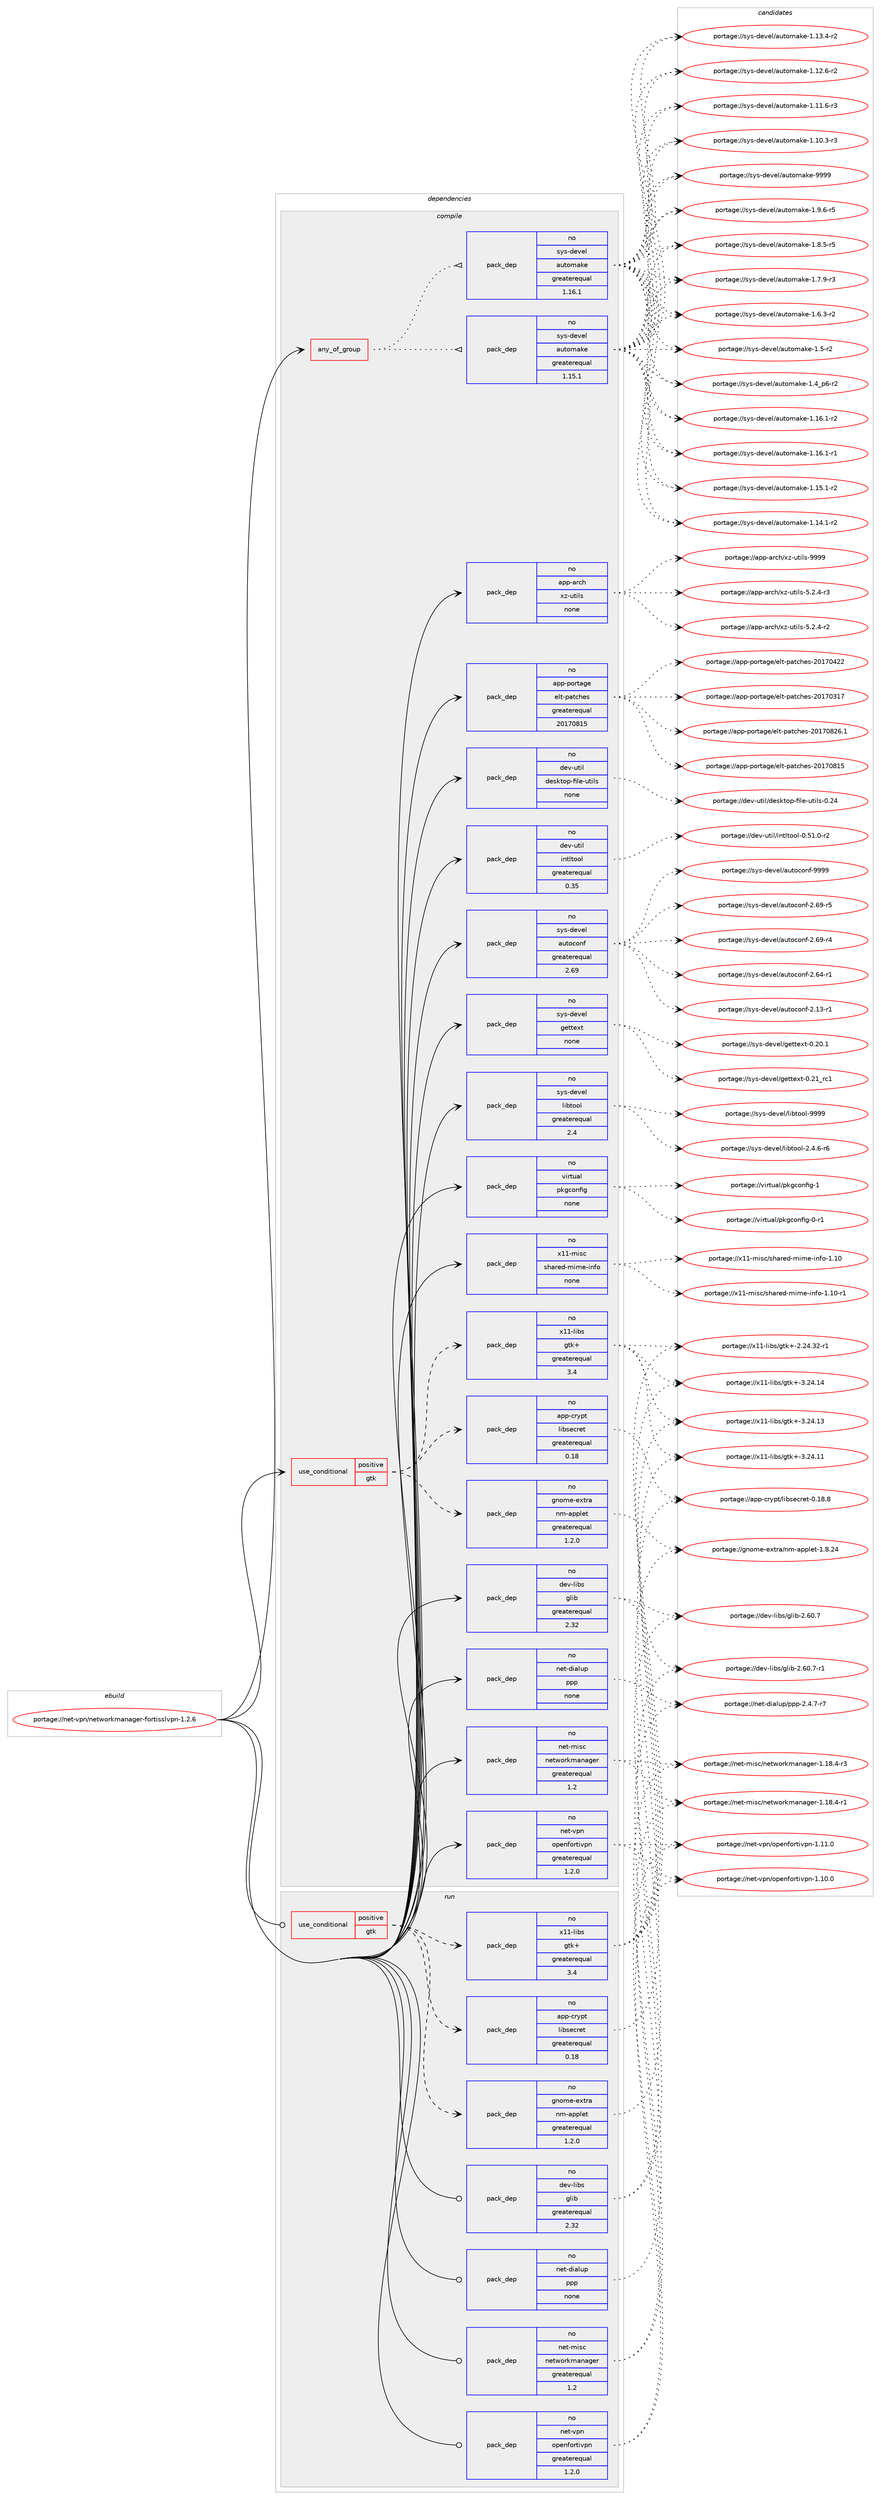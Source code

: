 digraph prolog {

# *************
# Graph options
# *************

newrank=true;
concentrate=true;
compound=true;
graph [rankdir=LR,fontname=Helvetica,fontsize=10,ranksep=1.5];#, ranksep=2.5, nodesep=0.2];
edge  [arrowhead=vee];
node  [fontname=Helvetica,fontsize=10];

# **********
# The ebuild
# **********

subgraph cluster_leftcol {
color=gray;
rank=same;
label=<<i>ebuild</i>>;
id [label="portage://net-vpn/networkmanager-fortisslvpn-1.2.6", color=red, width=4, href="../net-vpn/networkmanager-fortisslvpn-1.2.6.svg"];
}

# ****************
# The dependencies
# ****************

subgraph cluster_midcol {
color=gray;
label=<<i>dependencies</i>>;
subgraph cluster_compile {
fillcolor="#eeeeee";
style=filled;
label=<<i>compile</i>>;
subgraph any1748 {
dependency110062 [label=<<TABLE BORDER="0" CELLBORDER="1" CELLSPACING="0" CELLPADDING="4"><TR><TD CELLPADDING="10">any_of_group</TD></TR></TABLE>>, shape=none, color=red];subgraph pack86343 {
dependency110063 [label=<<TABLE BORDER="0" CELLBORDER="1" CELLSPACING="0" CELLPADDING="4" WIDTH="220"><TR><TD ROWSPAN="6" CELLPADDING="30">pack_dep</TD></TR><TR><TD WIDTH="110">no</TD></TR><TR><TD>sys-devel</TD></TR><TR><TD>automake</TD></TR><TR><TD>greaterequal</TD></TR><TR><TD>1.16.1</TD></TR></TABLE>>, shape=none, color=blue];
}
dependency110062:e -> dependency110063:w [weight=20,style="dotted",arrowhead="oinv"];
subgraph pack86344 {
dependency110064 [label=<<TABLE BORDER="0" CELLBORDER="1" CELLSPACING="0" CELLPADDING="4" WIDTH="220"><TR><TD ROWSPAN="6" CELLPADDING="30">pack_dep</TD></TR><TR><TD WIDTH="110">no</TD></TR><TR><TD>sys-devel</TD></TR><TR><TD>automake</TD></TR><TR><TD>greaterequal</TD></TR><TR><TD>1.15.1</TD></TR></TABLE>>, shape=none, color=blue];
}
dependency110062:e -> dependency110064:w [weight=20,style="dotted",arrowhead="oinv"];
}
id:e -> dependency110062:w [weight=20,style="solid",arrowhead="vee"];
subgraph cond21876 {
dependency110065 [label=<<TABLE BORDER="0" CELLBORDER="1" CELLSPACING="0" CELLPADDING="4"><TR><TD ROWSPAN="3" CELLPADDING="10">use_conditional</TD></TR><TR><TD>positive</TD></TR><TR><TD>gtk</TD></TR></TABLE>>, shape=none, color=red];
subgraph pack86345 {
dependency110066 [label=<<TABLE BORDER="0" CELLBORDER="1" CELLSPACING="0" CELLPADDING="4" WIDTH="220"><TR><TD ROWSPAN="6" CELLPADDING="30">pack_dep</TD></TR><TR><TD WIDTH="110">no</TD></TR><TR><TD>app-crypt</TD></TR><TR><TD>libsecret</TD></TR><TR><TD>greaterequal</TD></TR><TR><TD>0.18</TD></TR></TABLE>>, shape=none, color=blue];
}
dependency110065:e -> dependency110066:w [weight=20,style="dashed",arrowhead="vee"];
subgraph pack86346 {
dependency110067 [label=<<TABLE BORDER="0" CELLBORDER="1" CELLSPACING="0" CELLPADDING="4" WIDTH="220"><TR><TD ROWSPAN="6" CELLPADDING="30">pack_dep</TD></TR><TR><TD WIDTH="110">no</TD></TR><TR><TD>gnome-extra</TD></TR><TR><TD>nm-applet</TD></TR><TR><TD>greaterequal</TD></TR><TR><TD>1.2.0</TD></TR></TABLE>>, shape=none, color=blue];
}
dependency110065:e -> dependency110067:w [weight=20,style="dashed",arrowhead="vee"];
subgraph pack86347 {
dependency110068 [label=<<TABLE BORDER="0" CELLBORDER="1" CELLSPACING="0" CELLPADDING="4" WIDTH="220"><TR><TD ROWSPAN="6" CELLPADDING="30">pack_dep</TD></TR><TR><TD WIDTH="110">no</TD></TR><TR><TD>x11-libs</TD></TR><TR><TD>gtk+</TD></TR><TR><TD>greaterequal</TD></TR><TR><TD>3.4</TD></TR></TABLE>>, shape=none, color=blue];
}
dependency110065:e -> dependency110068:w [weight=20,style="dashed",arrowhead="vee"];
}
id:e -> dependency110065:w [weight=20,style="solid",arrowhead="vee"];
subgraph pack86348 {
dependency110069 [label=<<TABLE BORDER="0" CELLBORDER="1" CELLSPACING="0" CELLPADDING="4" WIDTH="220"><TR><TD ROWSPAN="6" CELLPADDING="30">pack_dep</TD></TR><TR><TD WIDTH="110">no</TD></TR><TR><TD>app-arch</TD></TR><TR><TD>xz-utils</TD></TR><TR><TD>none</TD></TR><TR><TD></TD></TR></TABLE>>, shape=none, color=blue];
}
id:e -> dependency110069:w [weight=20,style="solid",arrowhead="vee"];
subgraph pack86349 {
dependency110070 [label=<<TABLE BORDER="0" CELLBORDER="1" CELLSPACING="0" CELLPADDING="4" WIDTH="220"><TR><TD ROWSPAN="6" CELLPADDING="30">pack_dep</TD></TR><TR><TD WIDTH="110">no</TD></TR><TR><TD>app-portage</TD></TR><TR><TD>elt-patches</TD></TR><TR><TD>greaterequal</TD></TR><TR><TD>20170815</TD></TR></TABLE>>, shape=none, color=blue];
}
id:e -> dependency110070:w [weight=20,style="solid",arrowhead="vee"];
subgraph pack86350 {
dependency110071 [label=<<TABLE BORDER="0" CELLBORDER="1" CELLSPACING="0" CELLPADDING="4" WIDTH="220"><TR><TD ROWSPAN="6" CELLPADDING="30">pack_dep</TD></TR><TR><TD WIDTH="110">no</TD></TR><TR><TD>dev-libs</TD></TR><TR><TD>glib</TD></TR><TR><TD>greaterequal</TD></TR><TR><TD>2.32</TD></TR></TABLE>>, shape=none, color=blue];
}
id:e -> dependency110071:w [weight=20,style="solid",arrowhead="vee"];
subgraph pack86351 {
dependency110072 [label=<<TABLE BORDER="0" CELLBORDER="1" CELLSPACING="0" CELLPADDING="4" WIDTH="220"><TR><TD ROWSPAN="6" CELLPADDING="30">pack_dep</TD></TR><TR><TD WIDTH="110">no</TD></TR><TR><TD>dev-util</TD></TR><TR><TD>desktop-file-utils</TD></TR><TR><TD>none</TD></TR><TR><TD></TD></TR></TABLE>>, shape=none, color=blue];
}
id:e -> dependency110072:w [weight=20,style="solid",arrowhead="vee"];
subgraph pack86352 {
dependency110073 [label=<<TABLE BORDER="0" CELLBORDER="1" CELLSPACING="0" CELLPADDING="4" WIDTH="220"><TR><TD ROWSPAN="6" CELLPADDING="30">pack_dep</TD></TR><TR><TD WIDTH="110">no</TD></TR><TR><TD>dev-util</TD></TR><TR><TD>intltool</TD></TR><TR><TD>greaterequal</TD></TR><TR><TD>0.35</TD></TR></TABLE>>, shape=none, color=blue];
}
id:e -> dependency110073:w [weight=20,style="solid",arrowhead="vee"];
subgraph pack86353 {
dependency110074 [label=<<TABLE BORDER="0" CELLBORDER="1" CELLSPACING="0" CELLPADDING="4" WIDTH="220"><TR><TD ROWSPAN="6" CELLPADDING="30">pack_dep</TD></TR><TR><TD WIDTH="110">no</TD></TR><TR><TD>net-dialup</TD></TR><TR><TD>ppp</TD></TR><TR><TD>none</TD></TR><TR><TD></TD></TR></TABLE>>, shape=none, color=blue];
}
id:e -> dependency110074:w [weight=20,style="solid",arrowhead="vee"];
subgraph pack86354 {
dependency110075 [label=<<TABLE BORDER="0" CELLBORDER="1" CELLSPACING="0" CELLPADDING="4" WIDTH="220"><TR><TD ROWSPAN="6" CELLPADDING="30">pack_dep</TD></TR><TR><TD WIDTH="110">no</TD></TR><TR><TD>net-misc</TD></TR><TR><TD>networkmanager</TD></TR><TR><TD>greaterequal</TD></TR><TR><TD>1.2</TD></TR></TABLE>>, shape=none, color=blue];
}
id:e -> dependency110075:w [weight=20,style="solid",arrowhead="vee"];
subgraph pack86355 {
dependency110076 [label=<<TABLE BORDER="0" CELLBORDER="1" CELLSPACING="0" CELLPADDING="4" WIDTH="220"><TR><TD ROWSPAN="6" CELLPADDING="30">pack_dep</TD></TR><TR><TD WIDTH="110">no</TD></TR><TR><TD>net-vpn</TD></TR><TR><TD>openfortivpn</TD></TR><TR><TD>greaterequal</TD></TR><TR><TD>1.2.0</TD></TR></TABLE>>, shape=none, color=blue];
}
id:e -> dependency110076:w [weight=20,style="solid",arrowhead="vee"];
subgraph pack86356 {
dependency110077 [label=<<TABLE BORDER="0" CELLBORDER="1" CELLSPACING="0" CELLPADDING="4" WIDTH="220"><TR><TD ROWSPAN="6" CELLPADDING="30">pack_dep</TD></TR><TR><TD WIDTH="110">no</TD></TR><TR><TD>sys-devel</TD></TR><TR><TD>autoconf</TD></TR><TR><TD>greaterequal</TD></TR><TR><TD>2.69</TD></TR></TABLE>>, shape=none, color=blue];
}
id:e -> dependency110077:w [weight=20,style="solid",arrowhead="vee"];
subgraph pack86357 {
dependency110078 [label=<<TABLE BORDER="0" CELLBORDER="1" CELLSPACING="0" CELLPADDING="4" WIDTH="220"><TR><TD ROWSPAN="6" CELLPADDING="30">pack_dep</TD></TR><TR><TD WIDTH="110">no</TD></TR><TR><TD>sys-devel</TD></TR><TR><TD>gettext</TD></TR><TR><TD>none</TD></TR><TR><TD></TD></TR></TABLE>>, shape=none, color=blue];
}
id:e -> dependency110078:w [weight=20,style="solid",arrowhead="vee"];
subgraph pack86358 {
dependency110079 [label=<<TABLE BORDER="0" CELLBORDER="1" CELLSPACING="0" CELLPADDING="4" WIDTH="220"><TR><TD ROWSPAN="6" CELLPADDING="30">pack_dep</TD></TR><TR><TD WIDTH="110">no</TD></TR><TR><TD>sys-devel</TD></TR><TR><TD>libtool</TD></TR><TR><TD>greaterequal</TD></TR><TR><TD>2.4</TD></TR></TABLE>>, shape=none, color=blue];
}
id:e -> dependency110079:w [weight=20,style="solid",arrowhead="vee"];
subgraph pack86359 {
dependency110080 [label=<<TABLE BORDER="0" CELLBORDER="1" CELLSPACING="0" CELLPADDING="4" WIDTH="220"><TR><TD ROWSPAN="6" CELLPADDING="30">pack_dep</TD></TR><TR><TD WIDTH="110">no</TD></TR><TR><TD>virtual</TD></TR><TR><TD>pkgconfig</TD></TR><TR><TD>none</TD></TR><TR><TD></TD></TR></TABLE>>, shape=none, color=blue];
}
id:e -> dependency110080:w [weight=20,style="solid",arrowhead="vee"];
subgraph pack86360 {
dependency110081 [label=<<TABLE BORDER="0" CELLBORDER="1" CELLSPACING="0" CELLPADDING="4" WIDTH="220"><TR><TD ROWSPAN="6" CELLPADDING="30">pack_dep</TD></TR><TR><TD WIDTH="110">no</TD></TR><TR><TD>x11-misc</TD></TR><TR><TD>shared-mime-info</TD></TR><TR><TD>none</TD></TR><TR><TD></TD></TR></TABLE>>, shape=none, color=blue];
}
id:e -> dependency110081:w [weight=20,style="solid",arrowhead="vee"];
}
subgraph cluster_compileandrun {
fillcolor="#eeeeee";
style=filled;
label=<<i>compile and run</i>>;
}
subgraph cluster_run {
fillcolor="#eeeeee";
style=filled;
label=<<i>run</i>>;
subgraph cond21877 {
dependency110082 [label=<<TABLE BORDER="0" CELLBORDER="1" CELLSPACING="0" CELLPADDING="4"><TR><TD ROWSPAN="3" CELLPADDING="10">use_conditional</TD></TR><TR><TD>positive</TD></TR><TR><TD>gtk</TD></TR></TABLE>>, shape=none, color=red];
subgraph pack86361 {
dependency110083 [label=<<TABLE BORDER="0" CELLBORDER="1" CELLSPACING="0" CELLPADDING="4" WIDTH="220"><TR><TD ROWSPAN="6" CELLPADDING="30">pack_dep</TD></TR><TR><TD WIDTH="110">no</TD></TR><TR><TD>app-crypt</TD></TR><TR><TD>libsecret</TD></TR><TR><TD>greaterequal</TD></TR><TR><TD>0.18</TD></TR></TABLE>>, shape=none, color=blue];
}
dependency110082:e -> dependency110083:w [weight=20,style="dashed",arrowhead="vee"];
subgraph pack86362 {
dependency110084 [label=<<TABLE BORDER="0" CELLBORDER="1" CELLSPACING="0" CELLPADDING="4" WIDTH="220"><TR><TD ROWSPAN="6" CELLPADDING="30">pack_dep</TD></TR><TR><TD WIDTH="110">no</TD></TR><TR><TD>gnome-extra</TD></TR><TR><TD>nm-applet</TD></TR><TR><TD>greaterequal</TD></TR><TR><TD>1.2.0</TD></TR></TABLE>>, shape=none, color=blue];
}
dependency110082:e -> dependency110084:w [weight=20,style="dashed",arrowhead="vee"];
subgraph pack86363 {
dependency110085 [label=<<TABLE BORDER="0" CELLBORDER="1" CELLSPACING="0" CELLPADDING="4" WIDTH="220"><TR><TD ROWSPAN="6" CELLPADDING="30">pack_dep</TD></TR><TR><TD WIDTH="110">no</TD></TR><TR><TD>x11-libs</TD></TR><TR><TD>gtk+</TD></TR><TR><TD>greaterequal</TD></TR><TR><TD>3.4</TD></TR></TABLE>>, shape=none, color=blue];
}
dependency110082:e -> dependency110085:w [weight=20,style="dashed",arrowhead="vee"];
}
id:e -> dependency110082:w [weight=20,style="solid",arrowhead="odot"];
subgraph pack86364 {
dependency110086 [label=<<TABLE BORDER="0" CELLBORDER="1" CELLSPACING="0" CELLPADDING="4" WIDTH="220"><TR><TD ROWSPAN="6" CELLPADDING="30">pack_dep</TD></TR><TR><TD WIDTH="110">no</TD></TR><TR><TD>dev-libs</TD></TR><TR><TD>glib</TD></TR><TR><TD>greaterequal</TD></TR><TR><TD>2.32</TD></TR></TABLE>>, shape=none, color=blue];
}
id:e -> dependency110086:w [weight=20,style="solid",arrowhead="odot"];
subgraph pack86365 {
dependency110087 [label=<<TABLE BORDER="0" CELLBORDER="1" CELLSPACING="0" CELLPADDING="4" WIDTH="220"><TR><TD ROWSPAN="6" CELLPADDING="30">pack_dep</TD></TR><TR><TD WIDTH="110">no</TD></TR><TR><TD>net-dialup</TD></TR><TR><TD>ppp</TD></TR><TR><TD>none</TD></TR><TR><TD></TD></TR></TABLE>>, shape=none, color=blue];
}
id:e -> dependency110087:w [weight=20,style="solid",arrowhead="odot"];
subgraph pack86366 {
dependency110088 [label=<<TABLE BORDER="0" CELLBORDER="1" CELLSPACING="0" CELLPADDING="4" WIDTH="220"><TR><TD ROWSPAN="6" CELLPADDING="30">pack_dep</TD></TR><TR><TD WIDTH="110">no</TD></TR><TR><TD>net-misc</TD></TR><TR><TD>networkmanager</TD></TR><TR><TD>greaterequal</TD></TR><TR><TD>1.2</TD></TR></TABLE>>, shape=none, color=blue];
}
id:e -> dependency110088:w [weight=20,style="solid",arrowhead="odot"];
subgraph pack86367 {
dependency110089 [label=<<TABLE BORDER="0" CELLBORDER="1" CELLSPACING="0" CELLPADDING="4" WIDTH="220"><TR><TD ROWSPAN="6" CELLPADDING="30">pack_dep</TD></TR><TR><TD WIDTH="110">no</TD></TR><TR><TD>net-vpn</TD></TR><TR><TD>openfortivpn</TD></TR><TR><TD>greaterequal</TD></TR><TR><TD>1.2.0</TD></TR></TABLE>>, shape=none, color=blue];
}
id:e -> dependency110089:w [weight=20,style="solid",arrowhead="odot"];
}
}

# **************
# The candidates
# **************

subgraph cluster_choices {
rank=same;
color=gray;
label=<<i>candidates</i>>;

subgraph choice86343 {
color=black;
nodesep=1;
choice115121115451001011181011084797117116111109971071014557575757 [label="portage://sys-devel/automake-9999", color=red, width=4,href="../sys-devel/automake-9999.svg"];
choice115121115451001011181011084797117116111109971071014549465746544511453 [label="portage://sys-devel/automake-1.9.6-r5", color=red, width=4,href="../sys-devel/automake-1.9.6-r5.svg"];
choice115121115451001011181011084797117116111109971071014549465646534511453 [label="portage://sys-devel/automake-1.8.5-r5", color=red, width=4,href="../sys-devel/automake-1.8.5-r5.svg"];
choice115121115451001011181011084797117116111109971071014549465546574511451 [label="portage://sys-devel/automake-1.7.9-r3", color=red, width=4,href="../sys-devel/automake-1.7.9-r3.svg"];
choice115121115451001011181011084797117116111109971071014549465446514511450 [label="portage://sys-devel/automake-1.6.3-r2", color=red, width=4,href="../sys-devel/automake-1.6.3-r2.svg"];
choice11512111545100101118101108479711711611110997107101454946534511450 [label="portage://sys-devel/automake-1.5-r2", color=red, width=4,href="../sys-devel/automake-1.5-r2.svg"];
choice115121115451001011181011084797117116111109971071014549465295112544511450 [label="portage://sys-devel/automake-1.4_p6-r2", color=red, width=4,href="../sys-devel/automake-1.4_p6-r2.svg"];
choice11512111545100101118101108479711711611110997107101454946495446494511450 [label="portage://sys-devel/automake-1.16.1-r2", color=red, width=4,href="../sys-devel/automake-1.16.1-r2.svg"];
choice11512111545100101118101108479711711611110997107101454946495446494511449 [label="portage://sys-devel/automake-1.16.1-r1", color=red, width=4,href="../sys-devel/automake-1.16.1-r1.svg"];
choice11512111545100101118101108479711711611110997107101454946495346494511450 [label="portage://sys-devel/automake-1.15.1-r2", color=red, width=4,href="../sys-devel/automake-1.15.1-r2.svg"];
choice11512111545100101118101108479711711611110997107101454946495246494511450 [label="portage://sys-devel/automake-1.14.1-r2", color=red, width=4,href="../sys-devel/automake-1.14.1-r2.svg"];
choice11512111545100101118101108479711711611110997107101454946495146524511450 [label="portage://sys-devel/automake-1.13.4-r2", color=red, width=4,href="../sys-devel/automake-1.13.4-r2.svg"];
choice11512111545100101118101108479711711611110997107101454946495046544511450 [label="portage://sys-devel/automake-1.12.6-r2", color=red, width=4,href="../sys-devel/automake-1.12.6-r2.svg"];
choice11512111545100101118101108479711711611110997107101454946494946544511451 [label="portage://sys-devel/automake-1.11.6-r3", color=red, width=4,href="../sys-devel/automake-1.11.6-r3.svg"];
choice11512111545100101118101108479711711611110997107101454946494846514511451 [label="portage://sys-devel/automake-1.10.3-r3", color=red, width=4,href="../sys-devel/automake-1.10.3-r3.svg"];
dependency110063:e -> choice115121115451001011181011084797117116111109971071014557575757:w [style=dotted,weight="100"];
dependency110063:e -> choice115121115451001011181011084797117116111109971071014549465746544511453:w [style=dotted,weight="100"];
dependency110063:e -> choice115121115451001011181011084797117116111109971071014549465646534511453:w [style=dotted,weight="100"];
dependency110063:e -> choice115121115451001011181011084797117116111109971071014549465546574511451:w [style=dotted,weight="100"];
dependency110063:e -> choice115121115451001011181011084797117116111109971071014549465446514511450:w [style=dotted,weight="100"];
dependency110063:e -> choice11512111545100101118101108479711711611110997107101454946534511450:w [style=dotted,weight="100"];
dependency110063:e -> choice115121115451001011181011084797117116111109971071014549465295112544511450:w [style=dotted,weight="100"];
dependency110063:e -> choice11512111545100101118101108479711711611110997107101454946495446494511450:w [style=dotted,weight="100"];
dependency110063:e -> choice11512111545100101118101108479711711611110997107101454946495446494511449:w [style=dotted,weight="100"];
dependency110063:e -> choice11512111545100101118101108479711711611110997107101454946495346494511450:w [style=dotted,weight="100"];
dependency110063:e -> choice11512111545100101118101108479711711611110997107101454946495246494511450:w [style=dotted,weight="100"];
dependency110063:e -> choice11512111545100101118101108479711711611110997107101454946495146524511450:w [style=dotted,weight="100"];
dependency110063:e -> choice11512111545100101118101108479711711611110997107101454946495046544511450:w [style=dotted,weight="100"];
dependency110063:e -> choice11512111545100101118101108479711711611110997107101454946494946544511451:w [style=dotted,weight="100"];
dependency110063:e -> choice11512111545100101118101108479711711611110997107101454946494846514511451:w [style=dotted,weight="100"];
}
subgraph choice86344 {
color=black;
nodesep=1;
choice115121115451001011181011084797117116111109971071014557575757 [label="portage://sys-devel/automake-9999", color=red, width=4,href="../sys-devel/automake-9999.svg"];
choice115121115451001011181011084797117116111109971071014549465746544511453 [label="portage://sys-devel/automake-1.9.6-r5", color=red, width=4,href="../sys-devel/automake-1.9.6-r5.svg"];
choice115121115451001011181011084797117116111109971071014549465646534511453 [label="portage://sys-devel/automake-1.8.5-r5", color=red, width=4,href="../sys-devel/automake-1.8.5-r5.svg"];
choice115121115451001011181011084797117116111109971071014549465546574511451 [label="portage://sys-devel/automake-1.7.9-r3", color=red, width=4,href="../sys-devel/automake-1.7.9-r3.svg"];
choice115121115451001011181011084797117116111109971071014549465446514511450 [label="portage://sys-devel/automake-1.6.3-r2", color=red, width=4,href="../sys-devel/automake-1.6.3-r2.svg"];
choice11512111545100101118101108479711711611110997107101454946534511450 [label="portage://sys-devel/automake-1.5-r2", color=red, width=4,href="../sys-devel/automake-1.5-r2.svg"];
choice115121115451001011181011084797117116111109971071014549465295112544511450 [label="portage://sys-devel/automake-1.4_p6-r2", color=red, width=4,href="../sys-devel/automake-1.4_p6-r2.svg"];
choice11512111545100101118101108479711711611110997107101454946495446494511450 [label="portage://sys-devel/automake-1.16.1-r2", color=red, width=4,href="../sys-devel/automake-1.16.1-r2.svg"];
choice11512111545100101118101108479711711611110997107101454946495446494511449 [label="portage://sys-devel/automake-1.16.1-r1", color=red, width=4,href="../sys-devel/automake-1.16.1-r1.svg"];
choice11512111545100101118101108479711711611110997107101454946495346494511450 [label="portage://sys-devel/automake-1.15.1-r2", color=red, width=4,href="../sys-devel/automake-1.15.1-r2.svg"];
choice11512111545100101118101108479711711611110997107101454946495246494511450 [label="portage://sys-devel/automake-1.14.1-r2", color=red, width=4,href="../sys-devel/automake-1.14.1-r2.svg"];
choice11512111545100101118101108479711711611110997107101454946495146524511450 [label="portage://sys-devel/automake-1.13.4-r2", color=red, width=4,href="../sys-devel/automake-1.13.4-r2.svg"];
choice11512111545100101118101108479711711611110997107101454946495046544511450 [label="portage://sys-devel/automake-1.12.6-r2", color=red, width=4,href="../sys-devel/automake-1.12.6-r2.svg"];
choice11512111545100101118101108479711711611110997107101454946494946544511451 [label="portage://sys-devel/automake-1.11.6-r3", color=red, width=4,href="../sys-devel/automake-1.11.6-r3.svg"];
choice11512111545100101118101108479711711611110997107101454946494846514511451 [label="portage://sys-devel/automake-1.10.3-r3", color=red, width=4,href="../sys-devel/automake-1.10.3-r3.svg"];
dependency110064:e -> choice115121115451001011181011084797117116111109971071014557575757:w [style=dotted,weight="100"];
dependency110064:e -> choice115121115451001011181011084797117116111109971071014549465746544511453:w [style=dotted,weight="100"];
dependency110064:e -> choice115121115451001011181011084797117116111109971071014549465646534511453:w [style=dotted,weight="100"];
dependency110064:e -> choice115121115451001011181011084797117116111109971071014549465546574511451:w [style=dotted,weight="100"];
dependency110064:e -> choice115121115451001011181011084797117116111109971071014549465446514511450:w [style=dotted,weight="100"];
dependency110064:e -> choice11512111545100101118101108479711711611110997107101454946534511450:w [style=dotted,weight="100"];
dependency110064:e -> choice115121115451001011181011084797117116111109971071014549465295112544511450:w [style=dotted,weight="100"];
dependency110064:e -> choice11512111545100101118101108479711711611110997107101454946495446494511450:w [style=dotted,weight="100"];
dependency110064:e -> choice11512111545100101118101108479711711611110997107101454946495446494511449:w [style=dotted,weight="100"];
dependency110064:e -> choice11512111545100101118101108479711711611110997107101454946495346494511450:w [style=dotted,weight="100"];
dependency110064:e -> choice11512111545100101118101108479711711611110997107101454946495246494511450:w [style=dotted,weight="100"];
dependency110064:e -> choice11512111545100101118101108479711711611110997107101454946495146524511450:w [style=dotted,weight="100"];
dependency110064:e -> choice11512111545100101118101108479711711611110997107101454946495046544511450:w [style=dotted,weight="100"];
dependency110064:e -> choice11512111545100101118101108479711711611110997107101454946494946544511451:w [style=dotted,weight="100"];
dependency110064:e -> choice11512111545100101118101108479711711611110997107101454946494846514511451:w [style=dotted,weight="100"];
}
subgraph choice86345 {
color=black;
nodesep=1;
choice97112112459911412111211647108105981151019911410111645484649564656 [label="portage://app-crypt/libsecret-0.18.8", color=red, width=4,href="../app-crypt/libsecret-0.18.8.svg"];
dependency110066:e -> choice97112112459911412111211647108105981151019911410111645484649564656:w [style=dotted,weight="100"];
}
subgraph choice86346 {
color=black;
nodesep=1;
choice103110111109101451011201161149747110109459711211210810111645494656465052 [label="portage://gnome-extra/nm-applet-1.8.24", color=red, width=4,href="../gnome-extra/nm-applet-1.8.24.svg"];
dependency110067:e -> choice103110111109101451011201161149747110109459711211210810111645494656465052:w [style=dotted,weight="100"];
}
subgraph choice86347 {
color=black;
nodesep=1;
choice1204949451081059811547103116107434551465052464952 [label="portage://x11-libs/gtk+-3.24.14", color=red, width=4,href="../x11-libs/gtk+-3.24.14.svg"];
choice1204949451081059811547103116107434551465052464951 [label="portage://x11-libs/gtk+-3.24.13", color=red, width=4,href="../x11-libs/gtk+-3.24.13.svg"];
choice1204949451081059811547103116107434551465052464949 [label="portage://x11-libs/gtk+-3.24.11", color=red, width=4,href="../x11-libs/gtk+-3.24.11.svg"];
choice12049494510810598115471031161074345504650524651504511449 [label="portage://x11-libs/gtk+-2.24.32-r1", color=red, width=4,href="../x11-libs/gtk+-2.24.32-r1.svg"];
dependency110068:e -> choice1204949451081059811547103116107434551465052464952:w [style=dotted,weight="100"];
dependency110068:e -> choice1204949451081059811547103116107434551465052464951:w [style=dotted,weight="100"];
dependency110068:e -> choice1204949451081059811547103116107434551465052464949:w [style=dotted,weight="100"];
dependency110068:e -> choice12049494510810598115471031161074345504650524651504511449:w [style=dotted,weight="100"];
}
subgraph choice86348 {
color=black;
nodesep=1;
choice9711211245971149910447120122451171161051081154557575757 [label="portage://app-arch/xz-utils-9999", color=red, width=4,href="../app-arch/xz-utils-9999.svg"];
choice9711211245971149910447120122451171161051081154553465046524511451 [label="portage://app-arch/xz-utils-5.2.4-r3", color=red, width=4,href="../app-arch/xz-utils-5.2.4-r3.svg"];
choice9711211245971149910447120122451171161051081154553465046524511450 [label="portage://app-arch/xz-utils-5.2.4-r2", color=red, width=4,href="../app-arch/xz-utils-5.2.4-r2.svg"];
dependency110069:e -> choice9711211245971149910447120122451171161051081154557575757:w [style=dotted,weight="100"];
dependency110069:e -> choice9711211245971149910447120122451171161051081154553465046524511451:w [style=dotted,weight="100"];
dependency110069:e -> choice9711211245971149910447120122451171161051081154553465046524511450:w [style=dotted,weight="100"];
}
subgraph choice86349 {
color=black;
nodesep=1;
choice971121124511211111411697103101471011081164511297116991041011154550484955485650544649 [label="portage://app-portage/elt-patches-20170826.1", color=red, width=4,href="../app-portage/elt-patches-20170826.1.svg"];
choice97112112451121111141169710310147101108116451129711699104101115455048495548564953 [label="portage://app-portage/elt-patches-20170815", color=red, width=4,href="../app-portage/elt-patches-20170815.svg"];
choice97112112451121111141169710310147101108116451129711699104101115455048495548525050 [label="portage://app-portage/elt-patches-20170422", color=red, width=4,href="../app-portage/elt-patches-20170422.svg"];
choice97112112451121111141169710310147101108116451129711699104101115455048495548514955 [label="portage://app-portage/elt-patches-20170317", color=red, width=4,href="../app-portage/elt-patches-20170317.svg"];
dependency110070:e -> choice971121124511211111411697103101471011081164511297116991041011154550484955485650544649:w [style=dotted,weight="100"];
dependency110070:e -> choice97112112451121111141169710310147101108116451129711699104101115455048495548564953:w [style=dotted,weight="100"];
dependency110070:e -> choice97112112451121111141169710310147101108116451129711699104101115455048495548525050:w [style=dotted,weight="100"];
dependency110070:e -> choice97112112451121111141169710310147101108116451129711699104101115455048495548514955:w [style=dotted,weight="100"];
}
subgraph choice86350 {
color=black;
nodesep=1;
choice10010111845108105981154710310810598455046544846554511449 [label="portage://dev-libs/glib-2.60.7-r1", color=red, width=4,href="../dev-libs/glib-2.60.7-r1.svg"];
choice1001011184510810598115471031081059845504654484655 [label="portage://dev-libs/glib-2.60.7", color=red, width=4,href="../dev-libs/glib-2.60.7.svg"];
dependency110071:e -> choice10010111845108105981154710310810598455046544846554511449:w [style=dotted,weight="100"];
dependency110071:e -> choice1001011184510810598115471031081059845504654484655:w [style=dotted,weight="100"];
}
subgraph choice86351 {
color=black;
nodesep=1;
choice100101118451171161051084710010111510711611111245102105108101451171161051081154548465052 [label="portage://dev-util/desktop-file-utils-0.24", color=red, width=4,href="../dev-util/desktop-file-utils-0.24.svg"];
dependency110072:e -> choice100101118451171161051084710010111510711611111245102105108101451171161051081154548465052:w [style=dotted,weight="100"];
}
subgraph choice86352 {
color=black;
nodesep=1;
choice1001011184511711610510847105110116108116111111108454846534946484511450 [label="portage://dev-util/intltool-0.51.0-r2", color=red, width=4,href="../dev-util/intltool-0.51.0-r2.svg"];
dependency110073:e -> choice1001011184511711610510847105110116108116111111108454846534946484511450:w [style=dotted,weight="100"];
}
subgraph choice86353 {
color=black;
nodesep=1;
choice1101011164510010597108117112471121121124550465246554511455 [label="portage://net-dialup/ppp-2.4.7-r7", color=red, width=4,href="../net-dialup/ppp-2.4.7-r7.svg"];
dependency110074:e -> choice1101011164510010597108117112471121121124550465246554511455:w [style=dotted,weight="100"];
}
subgraph choice86354 {
color=black;
nodesep=1;
choice1101011164510910511599471101011161191111141071099711097103101114454946495646524511451 [label="portage://net-misc/networkmanager-1.18.4-r3", color=red, width=4,href="../net-misc/networkmanager-1.18.4-r3.svg"];
choice1101011164510910511599471101011161191111141071099711097103101114454946495646524511449 [label="portage://net-misc/networkmanager-1.18.4-r1", color=red, width=4,href="../net-misc/networkmanager-1.18.4-r1.svg"];
dependency110075:e -> choice1101011164510910511599471101011161191111141071099711097103101114454946495646524511451:w [style=dotted,weight="100"];
dependency110075:e -> choice1101011164510910511599471101011161191111141071099711097103101114454946495646524511449:w [style=dotted,weight="100"];
}
subgraph choice86355 {
color=black;
nodesep=1;
choice110101116451181121104711111210111010211111411610511811211045494649494648 [label="portage://net-vpn/openfortivpn-1.11.0", color=red, width=4,href="../net-vpn/openfortivpn-1.11.0.svg"];
choice110101116451181121104711111210111010211111411610511811211045494649484648 [label="portage://net-vpn/openfortivpn-1.10.0", color=red, width=4,href="../net-vpn/openfortivpn-1.10.0.svg"];
dependency110076:e -> choice110101116451181121104711111210111010211111411610511811211045494649494648:w [style=dotted,weight="100"];
dependency110076:e -> choice110101116451181121104711111210111010211111411610511811211045494649484648:w [style=dotted,weight="100"];
}
subgraph choice86356 {
color=black;
nodesep=1;
choice115121115451001011181011084797117116111991111101024557575757 [label="portage://sys-devel/autoconf-9999", color=red, width=4,href="../sys-devel/autoconf-9999.svg"];
choice1151211154510010111810110847971171161119911111010245504654574511453 [label="portage://sys-devel/autoconf-2.69-r5", color=red, width=4,href="../sys-devel/autoconf-2.69-r5.svg"];
choice1151211154510010111810110847971171161119911111010245504654574511452 [label="portage://sys-devel/autoconf-2.69-r4", color=red, width=4,href="../sys-devel/autoconf-2.69-r4.svg"];
choice1151211154510010111810110847971171161119911111010245504654524511449 [label="portage://sys-devel/autoconf-2.64-r1", color=red, width=4,href="../sys-devel/autoconf-2.64-r1.svg"];
choice1151211154510010111810110847971171161119911111010245504649514511449 [label="portage://sys-devel/autoconf-2.13-r1", color=red, width=4,href="../sys-devel/autoconf-2.13-r1.svg"];
dependency110077:e -> choice115121115451001011181011084797117116111991111101024557575757:w [style=dotted,weight="100"];
dependency110077:e -> choice1151211154510010111810110847971171161119911111010245504654574511453:w [style=dotted,weight="100"];
dependency110077:e -> choice1151211154510010111810110847971171161119911111010245504654574511452:w [style=dotted,weight="100"];
dependency110077:e -> choice1151211154510010111810110847971171161119911111010245504654524511449:w [style=dotted,weight="100"];
dependency110077:e -> choice1151211154510010111810110847971171161119911111010245504649514511449:w [style=dotted,weight="100"];
}
subgraph choice86357 {
color=black;
nodesep=1;
choice11512111545100101118101108471031011161161011201164548465049951149949 [label="portage://sys-devel/gettext-0.21_rc1", color=red, width=4,href="../sys-devel/gettext-0.21_rc1.svg"];
choice115121115451001011181011084710310111611610112011645484650484649 [label="portage://sys-devel/gettext-0.20.1", color=red, width=4,href="../sys-devel/gettext-0.20.1.svg"];
dependency110078:e -> choice11512111545100101118101108471031011161161011201164548465049951149949:w [style=dotted,weight="100"];
dependency110078:e -> choice115121115451001011181011084710310111611610112011645484650484649:w [style=dotted,weight="100"];
}
subgraph choice86358 {
color=black;
nodesep=1;
choice1151211154510010111810110847108105981161111111084557575757 [label="portage://sys-devel/libtool-9999", color=red, width=4,href="../sys-devel/libtool-9999.svg"];
choice1151211154510010111810110847108105981161111111084550465246544511454 [label="portage://sys-devel/libtool-2.4.6-r6", color=red, width=4,href="../sys-devel/libtool-2.4.6-r6.svg"];
dependency110079:e -> choice1151211154510010111810110847108105981161111111084557575757:w [style=dotted,weight="100"];
dependency110079:e -> choice1151211154510010111810110847108105981161111111084550465246544511454:w [style=dotted,weight="100"];
}
subgraph choice86359 {
color=black;
nodesep=1;
choice1181051141161179710847112107103991111101021051034549 [label="portage://virtual/pkgconfig-1", color=red, width=4,href="../virtual/pkgconfig-1.svg"];
choice11810511411611797108471121071039911111010210510345484511449 [label="portage://virtual/pkgconfig-0-r1", color=red, width=4,href="../virtual/pkgconfig-0-r1.svg"];
dependency110080:e -> choice1181051141161179710847112107103991111101021051034549:w [style=dotted,weight="100"];
dependency110080:e -> choice11810511411611797108471121071039911111010210510345484511449:w [style=dotted,weight="100"];
}
subgraph choice86360 {
color=black;
nodesep=1;
choice120494945109105115994711510497114101100451091051091014510511010211145494649484511449 [label="portage://x11-misc/shared-mime-info-1.10-r1", color=red, width=4,href="../x11-misc/shared-mime-info-1.10-r1.svg"];
choice12049494510910511599471151049711410110045109105109101451051101021114549464948 [label="portage://x11-misc/shared-mime-info-1.10", color=red, width=4,href="../x11-misc/shared-mime-info-1.10.svg"];
dependency110081:e -> choice120494945109105115994711510497114101100451091051091014510511010211145494649484511449:w [style=dotted,weight="100"];
dependency110081:e -> choice12049494510910511599471151049711410110045109105109101451051101021114549464948:w [style=dotted,weight="100"];
}
subgraph choice86361 {
color=black;
nodesep=1;
choice97112112459911412111211647108105981151019911410111645484649564656 [label="portage://app-crypt/libsecret-0.18.8", color=red, width=4,href="../app-crypt/libsecret-0.18.8.svg"];
dependency110083:e -> choice97112112459911412111211647108105981151019911410111645484649564656:w [style=dotted,weight="100"];
}
subgraph choice86362 {
color=black;
nodesep=1;
choice103110111109101451011201161149747110109459711211210810111645494656465052 [label="portage://gnome-extra/nm-applet-1.8.24", color=red, width=4,href="../gnome-extra/nm-applet-1.8.24.svg"];
dependency110084:e -> choice103110111109101451011201161149747110109459711211210810111645494656465052:w [style=dotted,weight="100"];
}
subgraph choice86363 {
color=black;
nodesep=1;
choice1204949451081059811547103116107434551465052464952 [label="portage://x11-libs/gtk+-3.24.14", color=red, width=4,href="../x11-libs/gtk+-3.24.14.svg"];
choice1204949451081059811547103116107434551465052464951 [label="portage://x11-libs/gtk+-3.24.13", color=red, width=4,href="../x11-libs/gtk+-3.24.13.svg"];
choice1204949451081059811547103116107434551465052464949 [label="portage://x11-libs/gtk+-3.24.11", color=red, width=4,href="../x11-libs/gtk+-3.24.11.svg"];
choice12049494510810598115471031161074345504650524651504511449 [label="portage://x11-libs/gtk+-2.24.32-r1", color=red, width=4,href="../x11-libs/gtk+-2.24.32-r1.svg"];
dependency110085:e -> choice1204949451081059811547103116107434551465052464952:w [style=dotted,weight="100"];
dependency110085:e -> choice1204949451081059811547103116107434551465052464951:w [style=dotted,weight="100"];
dependency110085:e -> choice1204949451081059811547103116107434551465052464949:w [style=dotted,weight="100"];
dependency110085:e -> choice12049494510810598115471031161074345504650524651504511449:w [style=dotted,weight="100"];
}
subgraph choice86364 {
color=black;
nodesep=1;
choice10010111845108105981154710310810598455046544846554511449 [label="portage://dev-libs/glib-2.60.7-r1", color=red, width=4,href="../dev-libs/glib-2.60.7-r1.svg"];
choice1001011184510810598115471031081059845504654484655 [label="portage://dev-libs/glib-2.60.7", color=red, width=4,href="../dev-libs/glib-2.60.7.svg"];
dependency110086:e -> choice10010111845108105981154710310810598455046544846554511449:w [style=dotted,weight="100"];
dependency110086:e -> choice1001011184510810598115471031081059845504654484655:w [style=dotted,weight="100"];
}
subgraph choice86365 {
color=black;
nodesep=1;
choice1101011164510010597108117112471121121124550465246554511455 [label="portage://net-dialup/ppp-2.4.7-r7", color=red, width=4,href="../net-dialup/ppp-2.4.7-r7.svg"];
dependency110087:e -> choice1101011164510010597108117112471121121124550465246554511455:w [style=dotted,weight="100"];
}
subgraph choice86366 {
color=black;
nodesep=1;
choice1101011164510910511599471101011161191111141071099711097103101114454946495646524511451 [label="portage://net-misc/networkmanager-1.18.4-r3", color=red, width=4,href="../net-misc/networkmanager-1.18.4-r3.svg"];
choice1101011164510910511599471101011161191111141071099711097103101114454946495646524511449 [label="portage://net-misc/networkmanager-1.18.4-r1", color=red, width=4,href="../net-misc/networkmanager-1.18.4-r1.svg"];
dependency110088:e -> choice1101011164510910511599471101011161191111141071099711097103101114454946495646524511451:w [style=dotted,weight="100"];
dependency110088:e -> choice1101011164510910511599471101011161191111141071099711097103101114454946495646524511449:w [style=dotted,weight="100"];
}
subgraph choice86367 {
color=black;
nodesep=1;
choice110101116451181121104711111210111010211111411610511811211045494649494648 [label="portage://net-vpn/openfortivpn-1.11.0", color=red, width=4,href="../net-vpn/openfortivpn-1.11.0.svg"];
choice110101116451181121104711111210111010211111411610511811211045494649484648 [label="portage://net-vpn/openfortivpn-1.10.0", color=red, width=4,href="../net-vpn/openfortivpn-1.10.0.svg"];
dependency110089:e -> choice110101116451181121104711111210111010211111411610511811211045494649494648:w [style=dotted,weight="100"];
dependency110089:e -> choice110101116451181121104711111210111010211111411610511811211045494649484648:w [style=dotted,weight="100"];
}
}

}
